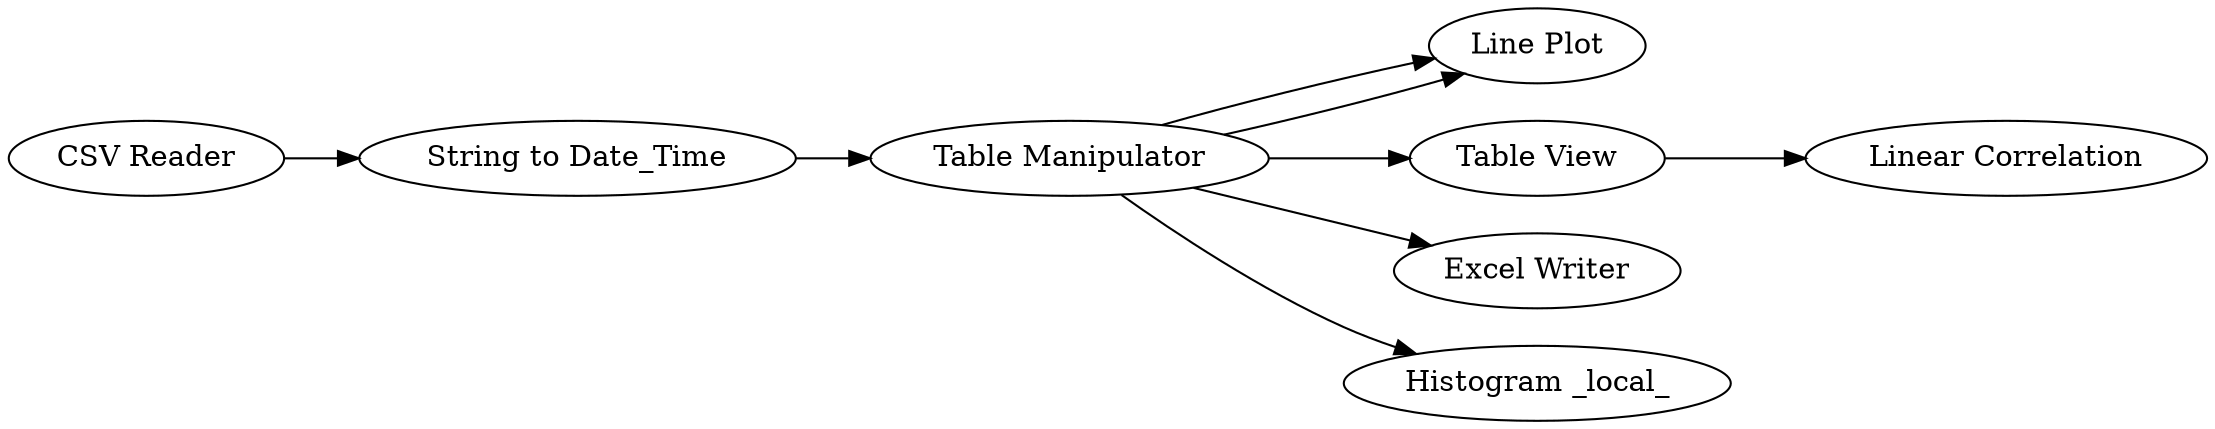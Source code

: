 digraph {
	1 [label="CSV Reader"]
	3 [label="Table Manipulator"]
	4 [label="String to Date_Time"]
	6 [label="Line Plot"]
	7 [label="Table View"]
	8 [label="Excel Writer"]
	9 [label="Linear Correlation"]
	10 [label="Histogram _local_"]
	1 -> 4
	3 -> 6
	3 -> 6
	3 -> 7
	3 -> 8
	3 -> 10
	4 -> 3
	7 -> 9
	rankdir=LR
}
